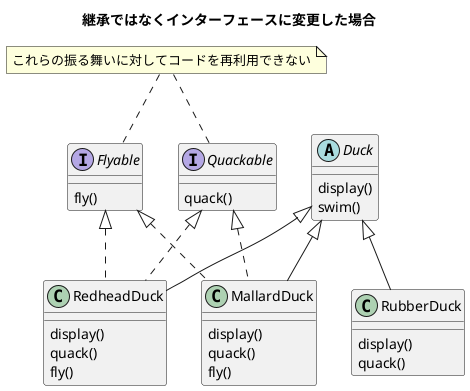 @startuml

title 継承ではなくインターフェースに変更した場合



interface Flyable {
    fly()
}

interface Quackable {
    quack()
}

note as N
  これらの振る舞いに対してコードを再利用できない
end note

N .. Quackable
N .. Flyable

abstract class Duck {
    display()
    swim()
}

class MallardDuck {
    display()
    quack()
    fly()
}

class RedheadDuck {
        display()
        quack()
        fly()
}

class RubberDuck {
    display()
    quack()
}

RubberDuck  -up-|> Duck

MallardDuck -up-|> Duck
MallardDuck .up.|> Quackable
MallardDuck .up.|> Flyable

RedheadDuck -up-|> Duck
RedheadDuck .up.|> Quackable
RedheadDuck .up.|> Flyable

RubberDuck -[hidden]left- RedheadDuck
MallardDuck -[hidden]left- RedheadDuck


@enduml